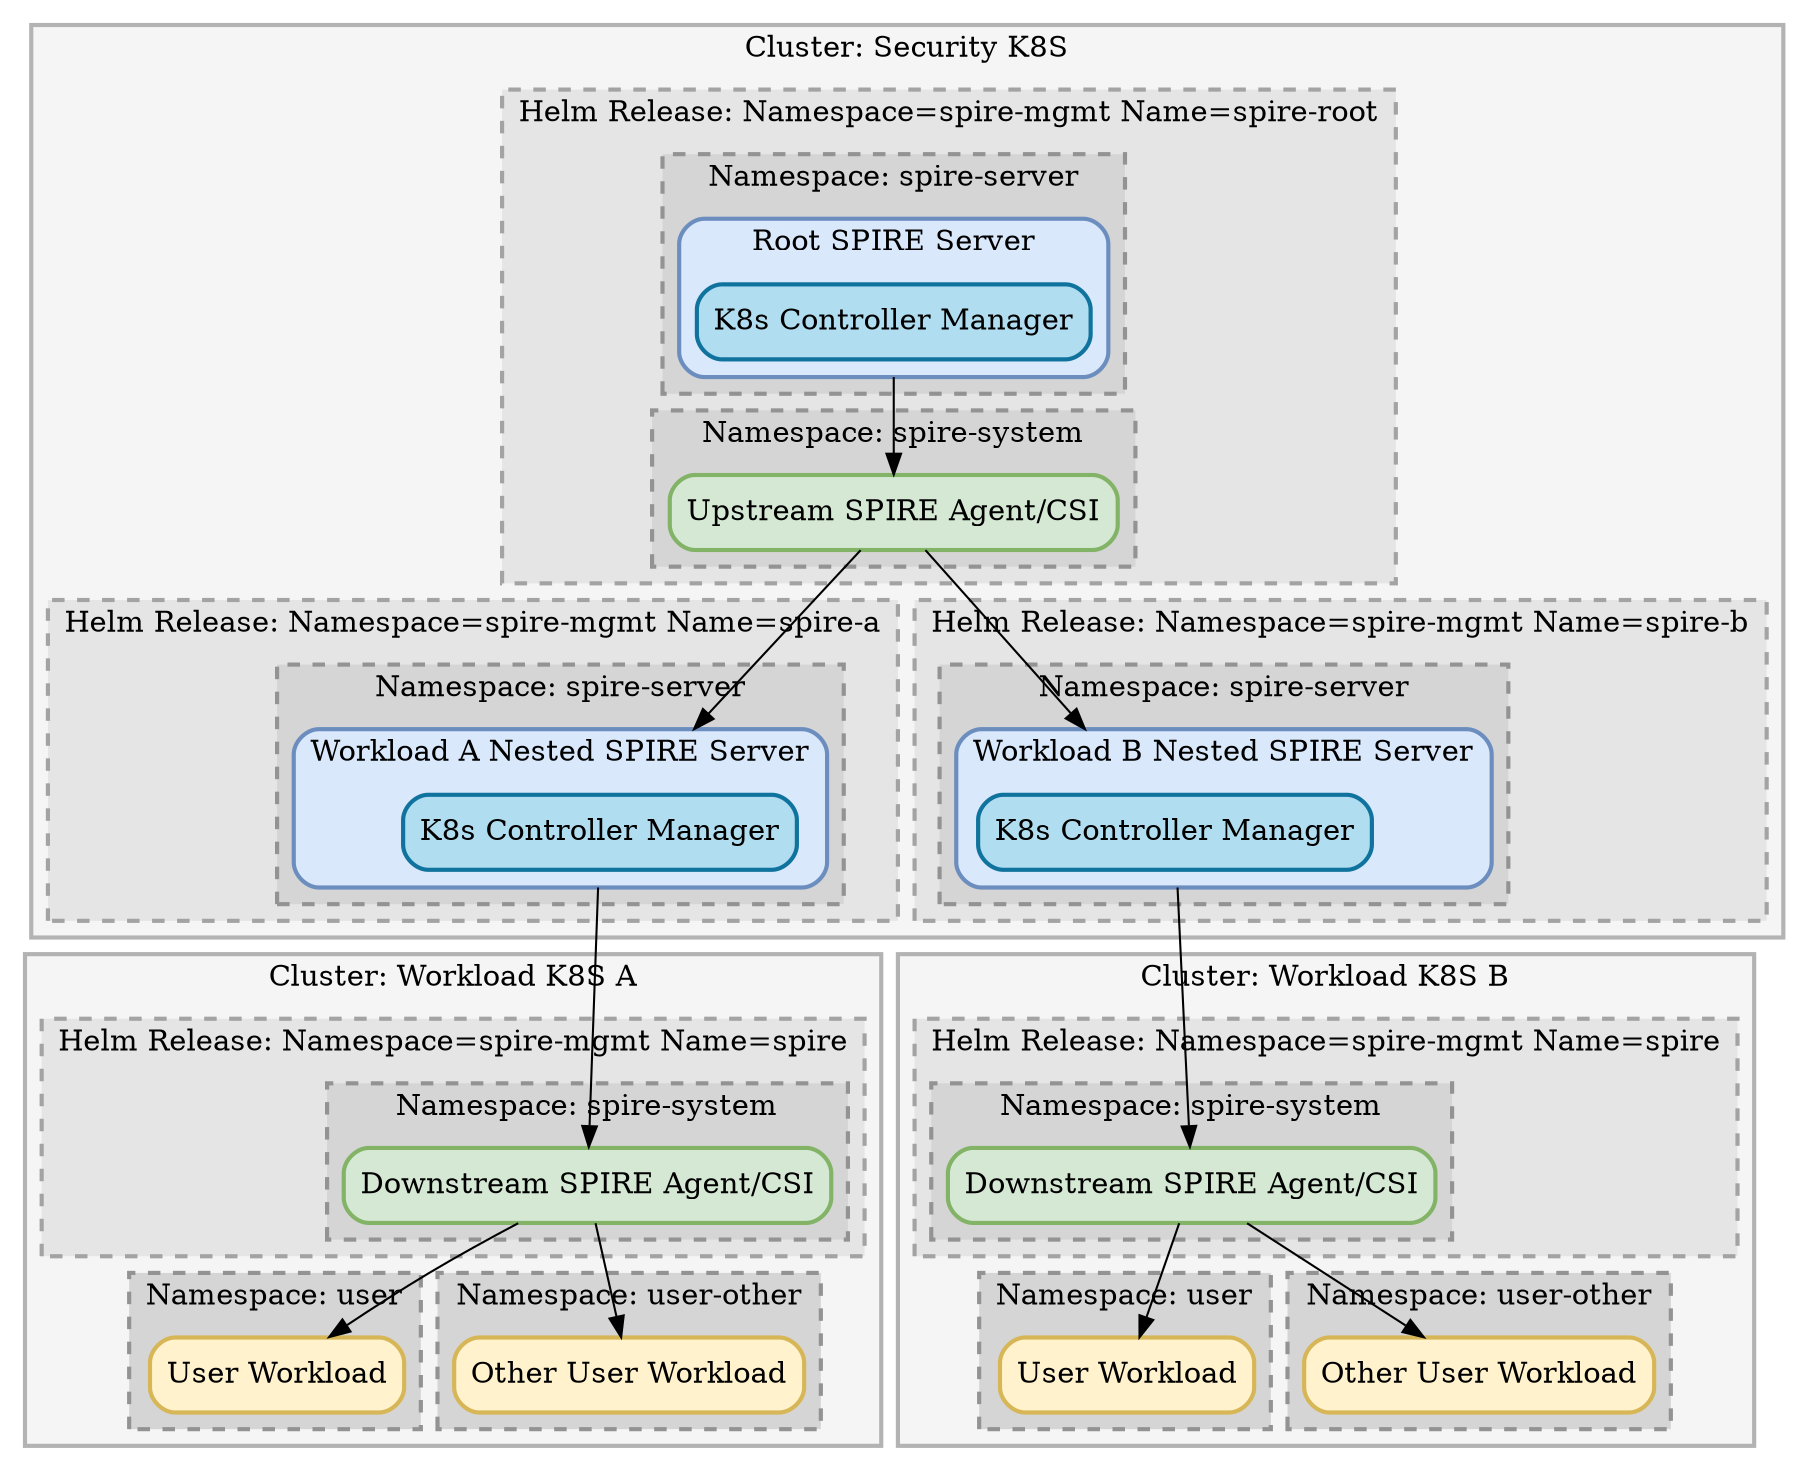 digraph G {
  compound=true;
  subgraph cluster_security_k8s {
    label="Cluster: Security K8S";
    style="filled,solid,bold";
    color="#b3b3b3";
    fillcolor="#f5f5f5";
    subgraph cluster_root_release {
      label="Helm Release: Namespace=spire-mgmt Name=spire-root";
      style="filled,dashed,bold";
      color="#a3a3a3";
      fillcolor="#e5e5e5";
      subgraph cluster_ns_root_server {
        style="filled,dashed,bold";
        color="#939393";
        fillcolor="#d5d5d5";
        label="Namespace: spire-server"
        subgraph cluster_ns_root_server_obj {
          style="filled,rounded,bold";
          color="#6c8ebf";
          fillcolor="#dae8fc";
          label="Root SPIRE Server"
          spireRoot [label="K8s Controller Manager",shape="record",style="rounded,solid,filled,bold",color="#10739e",fillcolor="#b1ddf0"];
        }
      }
      subgraph cluster_ns_1_system {
        style="filled,dashed,bold";
        color="#939393";
        fillcolor="#d5d5d5";
        label="Namespace: spire-system"
        spireUpstreamAgent1 [label="Upstream SPIRE Agent/CSI",shape="box",style="rounded,solid,filled,bold",color="#82b366",fillcolor="#d5e8d4"];
      }
    }
    subgraph cluster_nested1_release {
      label="Helm Release: Namespace=spire-mgmt Name=spire-a"
      style="filled,dashed,bold";
      color="#a3a3a3";
      fillcolor="#e5e5e5";
      subgraph cluster_ns_nested_server {
        style="filled,dashed,bold";
        color="#939393";
        fillcolor="#d5d5d5";
        label="Namespace: spire-server";
        subgraph cluster_ns_nested_server_obj {
          style="filled,rounded,bold";
          color="#6c8ebf";
          fillcolor="#dae8fc";
          label="Workload A Nested SPIRE Server"
          spireServerNested1 [label="K8s Controller Manager",shape="record",style="rounded,solid,filled,bold",color="#10739e",fillcolor="#b1ddf0"];
        }
      }
    }
    subgraph cluster_nested2_release {
      label="Helm Release: Namespace=spire-mgmt Name=spire-b"
      style="filled,dashed,bold";
      color="#a3a3a3";
      fillcolor="#e5e5e5";
      subgraph cluster_ns_nested2_server {
        style="filled,dashed,bold";
        color="#939393";
        fillcolor="#d5d5d5";
        label="Namespace: spire-server";
        subgraph cluster_ns_nested_server2_obj {
          style="filled,rounded,bold";
          color="#6c8ebf";
          fillcolor="#dae8fc";
          label="Workload B Nested SPIRE Server"
          spireServerNested2 [label="K8s Controller Manager",shape="record",style="rounded,solid,filled,bold",color="#10739e",fillcolor="#b1ddf0"];
        }
      }
    }
  }
  subgraph cluster_workload_a_k8s {
    label="Cluster: Workload K8S A";
    style="filled,solid,bold";
    color="#b3b3b3";
    fillcolor="#f5f5f5";
    subgraph cluster_workload_release {
      label="Helm Release: Namespace=spire-mgmt Name=spire"
      style="filled,dashed,bold";
      color="#a3a3a3";
      fillcolor="#e5e5e5";
      subgraph cluster_ns_nested_system {
        style="filled,dashed,bold";
        color="#939393";
        fillcolor="#d5d5d5";
        label="Namespace: spire-system";
        spireDownstreamAgent1 [label="Downstream SPIRE Agent/CSI",shape="box",style="rounded,solid,filled,bold",color="#82b366",fillcolor="#d5e8d4"];
      }
    }
    subgraph cluster_ns_nested5_system {
      style="filled,dashed,bold";
      color="#939393";
      fillcolor="#d5d5d5";
      label="Namespace: user";
      userWorkload1 [label="User Workload",shape="box",style="rounded,solid,filled,bold",color="#d6b656",fillcolor="#fff2cc"];
    }
    subgraph cluster_ns_nested2_system {
      style="filled,dashed,bold";
      color="#939393";
      fillcolor="#d5d5d5";
      label="Namespace: user-other";
      userWorkload2 [label="Other User Workload",shape="box",style="rounded,solid,filled,bold",color="#d6b656",fillcolor="#fff2cc"];
    }
  }
  subgraph cluster_workload_b_k8s {
    label="Cluster: Workload K8S B";
    style="filled,solid,bold";
    color="#b3b3b3";
    fillcolor="#f5f5f5";
    subgraph cluster_workload_b_release {
      label="Helm Release: Namespace=spire-mgmt Name=spire"
      style="filled,dashed,bold";
      color="#a3a3a3";
      fillcolor="#e5e5e5";
      subgraph cluster_ns_nested_b_system {
        style="filled,dashed,bold";
        color="#939393";
        fillcolor="#d5d5d5";
        label="Namespace: spire-system";
        spireDownstreamAgent2 [label="Downstream SPIRE Agent/CSI",shape="box",style="rounded,solid,filled,bold",color="#82b366",fillcolor="#d5e8d4"];
      }
    }
    subgraph cluster_ns_nested3_system {
      style="filled,dashed,bold";
      color="#939393";
      fillcolor="#d5d5d5";
      label="Namespace: user";
      userWorkload3 [label="User Workload",shape="box",style="rounded,solid,filled,bold",color="#d6b656",fillcolor="#fff2cc"];
    }
    subgraph cluster_ns_nested4_system {
      style="filled,dashed,bold";
      color="#939393";
      fillcolor="#d5d5d5";
      label="Namespace: user-other";
      userWorkload4 [label="Other User Workload",shape="box",style="rounded,solid,filled,bold",color="#d6b656",fillcolor="#fff2cc"];
    }
    spireRoot -> spireUpstreamAgent1 [ltail=cluster_ns_root_server_obj];
    spireUpstreamAgent1 -> spireServerNested1 [lhead=cluster_ns_nested_server_obj];
    spireServerNested1 -> spireDownstreamAgent1 [ltail=cluster_ns_nested_server_obj];
    spireDownstreamAgent1 -> userWorkload1;
    spireDownstreamAgent1 -> userWorkload2;
    spireUpstreamAgent1 -> spireServerNested2 [lhead=cluster_ns_nested_server2_obj];
    spireServerNested2 -> spireDownstreamAgent2 [ltail=cluster_ns_nested_server2_obj];
    spireDownstreamAgent2 -> userWorkload3;
    spireDownstreamAgent2 -> userWorkload4;
  }
}
